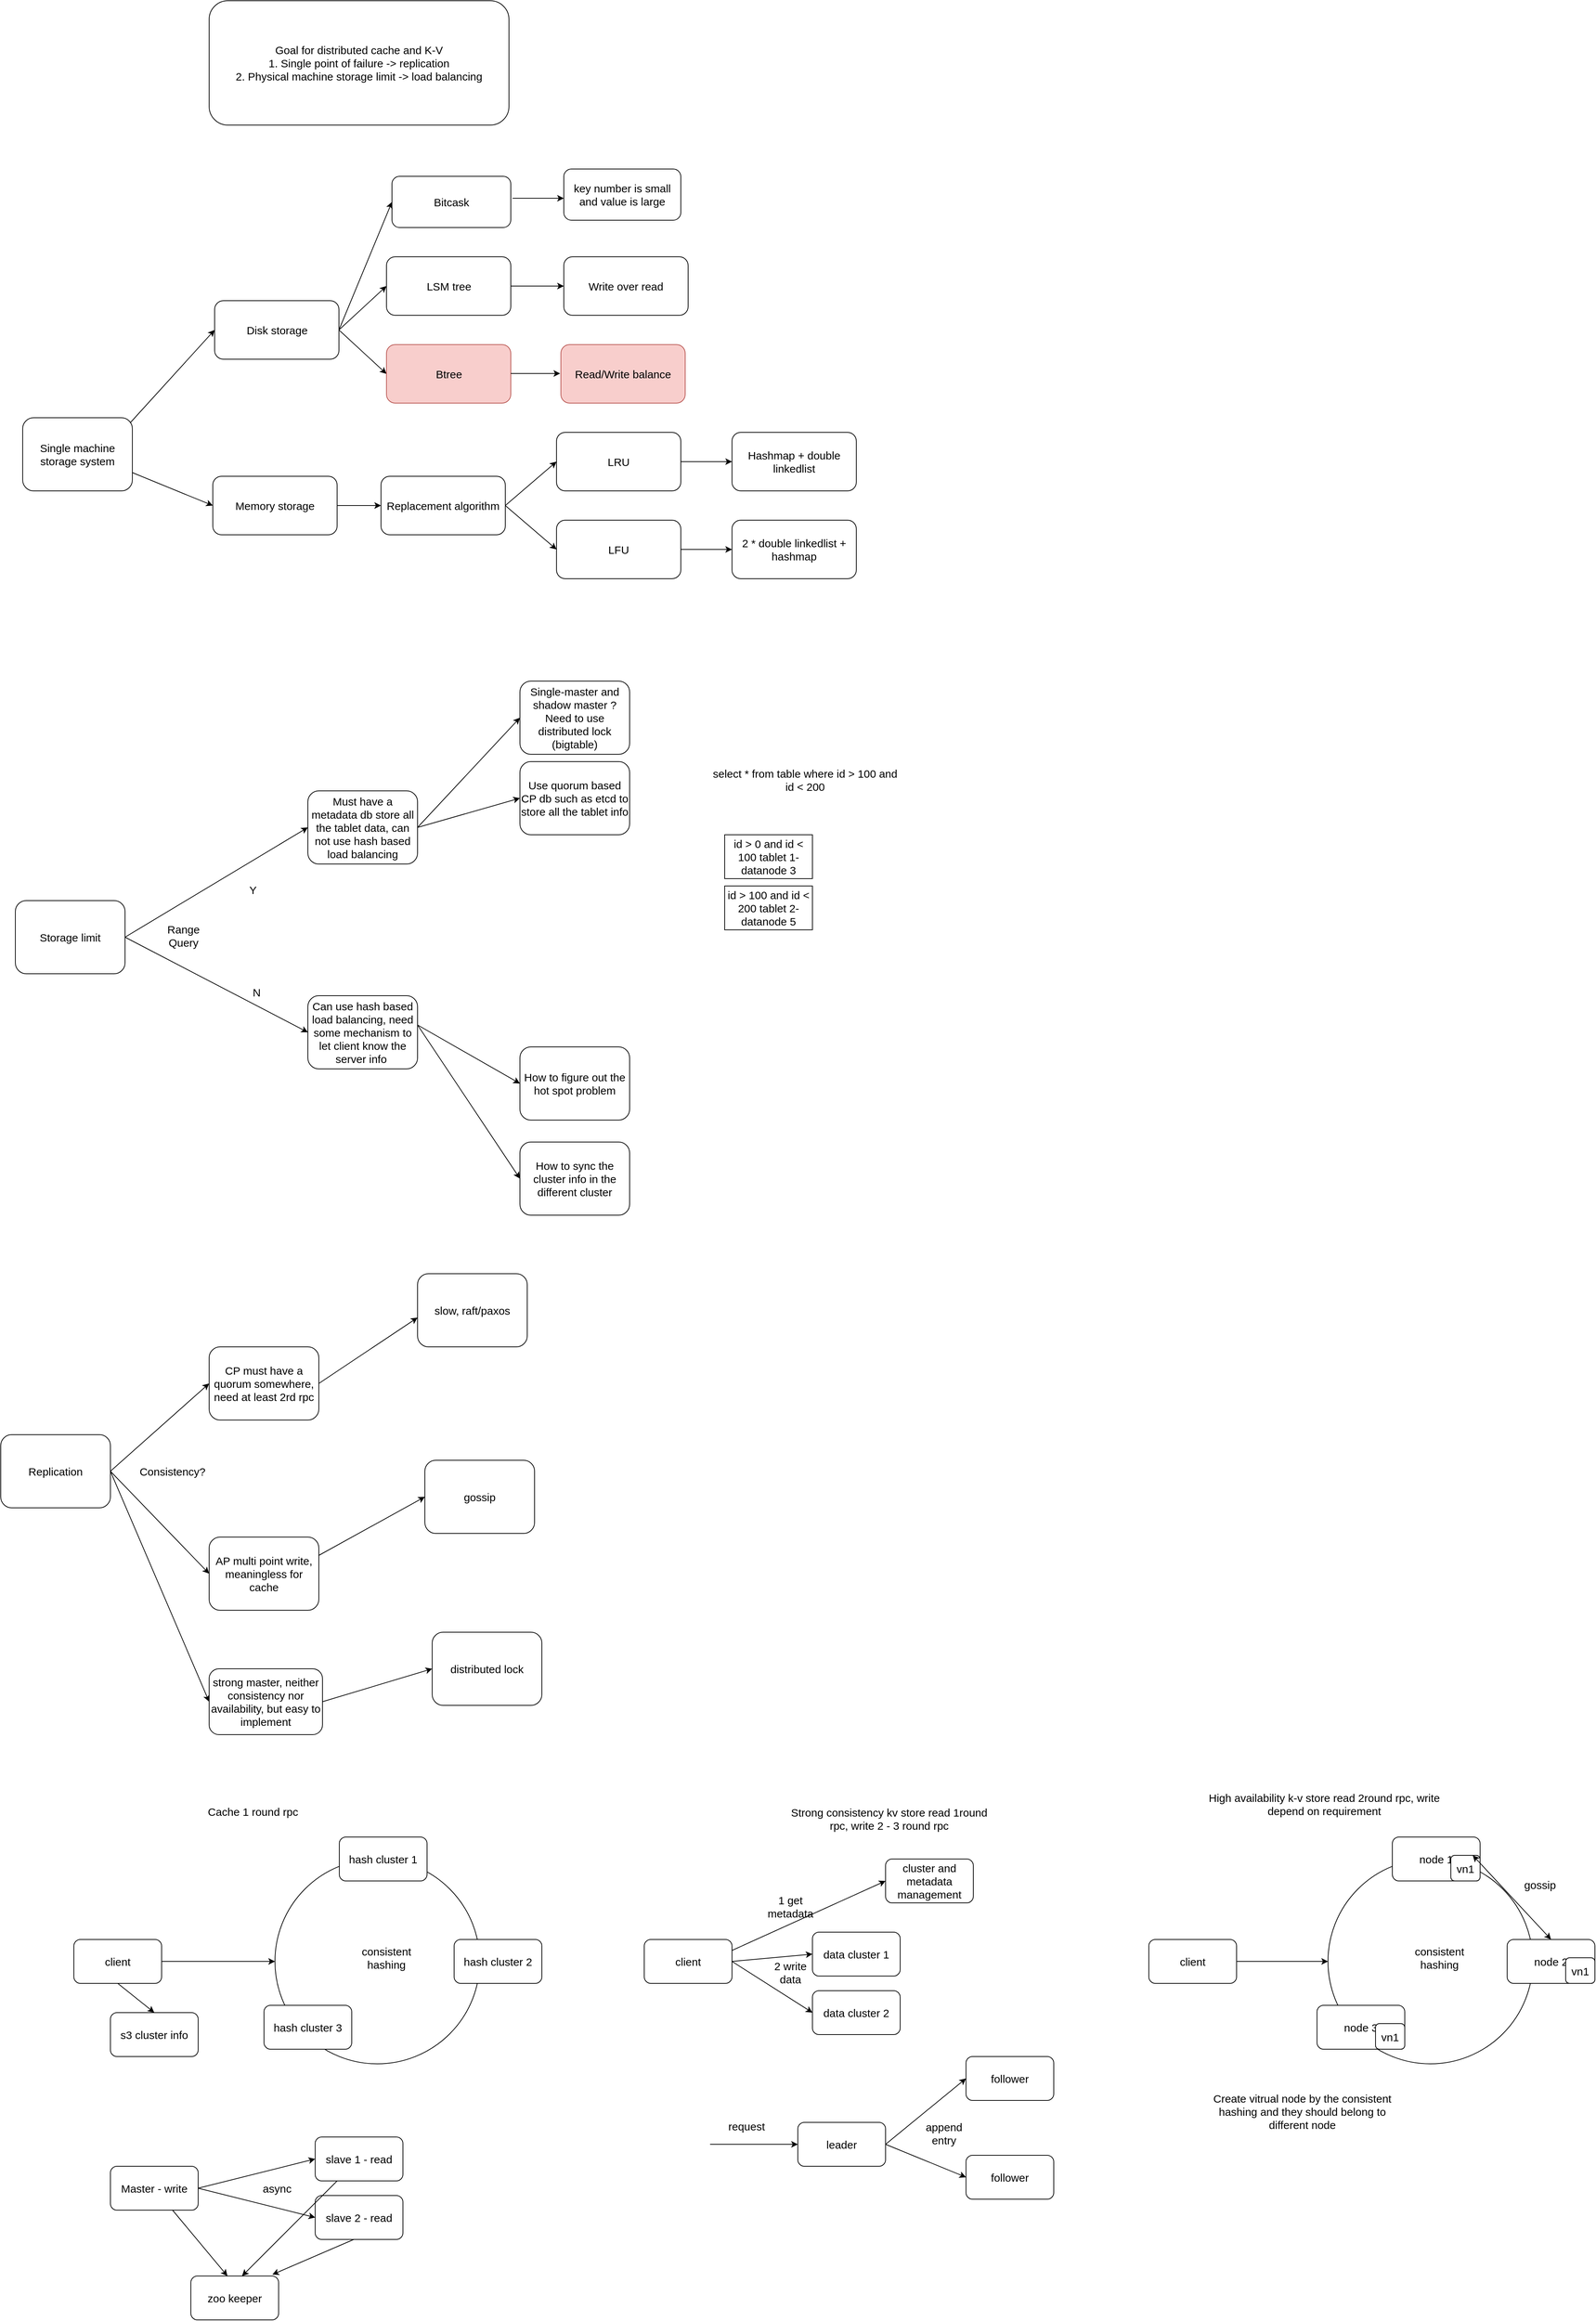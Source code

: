 <mxfile version="16.2.2" type="device"><diagram id="QRhWEvUu8ee4yYR47ZFh" name="Page-1"><mxGraphModel dx="2036" dy="-492" grid="1" gridSize="10" guides="1" tooltips="1" connect="1" arrows="1" fold="1" page="1" pageScale="1" pageWidth="850" pageHeight="1100" math="0" shadow="0"><root><mxCell id="0"/><mxCell id="1" parent="0"/><mxCell id="7_HXq3nN_EgnYFXNFNTS-1" value="&lt;font style=&quot;font-size: 15px&quot;&gt;Goal for distributed cache and K-V&lt;br&gt;1. Single point of failure -&amp;gt; replication&lt;br&gt;2. Physical machine storage limit -&amp;gt; load balancing&lt;br&gt;&lt;/font&gt;" style="rounded=1;whiteSpace=wrap;html=1;" parent="1" vertex="1"><mxGeometry x="-515" y="1610" width="410" height="170" as="geometry"/></mxCell><mxCell id="7_HXq3nN_EgnYFXNFNTS-2" value="Single machine storage system" style="rounded=1;whiteSpace=wrap;html=1;fontSize=15;" parent="1" vertex="1"><mxGeometry x="-770" y="2180" width="150" height="100" as="geometry"/></mxCell><mxCell id="7_HXq3nN_EgnYFXNFNTS-3" value="Disk storage" style="rounded=1;whiteSpace=wrap;html=1;fontSize=15;" parent="1" vertex="1"><mxGeometry x="-507.5" y="2020" width="170" height="80" as="geometry"/></mxCell><mxCell id="7_HXq3nN_EgnYFXNFNTS-4" value="" style="endArrow=classic;html=1;rounded=0;fontSize=15;exitX=0.98;exitY=0.07;exitDx=0;exitDy=0;exitPerimeter=0;entryX=0;entryY=0.5;entryDx=0;entryDy=0;" parent="1" source="7_HXq3nN_EgnYFXNFNTS-2" target="7_HXq3nN_EgnYFXNFNTS-3" edge="1"><mxGeometry width="50" height="50" relative="1" as="geometry"><mxPoint x="-580" y="2180" as="sourcePoint"/><mxPoint x="-530" y="2130" as="targetPoint"/></mxGeometry></mxCell><mxCell id="7_HXq3nN_EgnYFXNFNTS-5" value="Memory storage" style="rounded=1;whiteSpace=wrap;html=1;fontSize=15;" parent="1" vertex="1"><mxGeometry x="-510" y="2260" width="170" height="80" as="geometry"/></mxCell><mxCell id="7_HXq3nN_EgnYFXNFNTS-6" value="" style="endArrow=classic;html=1;rounded=0;fontSize=15;exitX=1;exitY=0.75;exitDx=0;exitDy=0;" parent="1" source="7_HXq3nN_EgnYFXNFNTS-2" edge="1"><mxGeometry width="50" height="50" relative="1" as="geometry"><mxPoint x="-560" y="2350" as="sourcePoint"/><mxPoint x="-510" y="2300" as="targetPoint"/></mxGeometry></mxCell><mxCell id="7_HXq3nN_EgnYFXNFNTS-7" value="" style="endArrow=classic;html=1;rounded=0;fontSize=15;exitX=1;exitY=0.5;exitDx=0;exitDy=0;" parent="1" source="7_HXq3nN_EgnYFXNFNTS-5" edge="1"><mxGeometry width="50" height="50" relative="1" as="geometry"><mxPoint x="-290" y="2340" as="sourcePoint"/><mxPoint x="-280" y="2300" as="targetPoint"/></mxGeometry></mxCell><mxCell id="7_HXq3nN_EgnYFXNFNTS-8" value="Replacement algorithm" style="rounded=1;whiteSpace=wrap;html=1;fontSize=15;" parent="1" vertex="1"><mxGeometry x="-280" y="2260" width="170" height="80" as="geometry"/></mxCell><mxCell id="7_HXq3nN_EgnYFXNFNTS-9" value="" style="endArrow=classic;html=1;rounded=0;fontSize=15;exitX=1;exitY=0.5;exitDx=0;exitDy=0;" parent="1" source="7_HXq3nN_EgnYFXNFNTS-8" edge="1"><mxGeometry width="50" height="50" relative="1" as="geometry"><mxPoint x="-60" y="2330" as="sourcePoint"/><mxPoint x="-40" y="2240" as="targetPoint"/></mxGeometry></mxCell><mxCell id="7_HXq3nN_EgnYFXNFNTS-10" value="" style="endArrow=classic;html=1;rounded=0;fontSize=15;" parent="1" edge="1"><mxGeometry width="50" height="50" relative="1" as="geometry"><mxPoint x="-110" y="2300" as="sourcePoint"/><mxPoint x="-40" y="2360" as="targetPoint"/></mxGeometry></mxCell><mxCell id="7_HXq3nN_EgnYFXNFNTS-11" value="LRU" style="rounded=1;whiteSpace=wrap;html=1;fontSize=15;" parent="1" vertex="1"><mxGeometry x="-40" y="2200" width="170" height="80" as="geometry"/></mxCell><mxCell id="7_HXq3nN_EgnYFXNFNTS-12" value="LFU" style="rounded=1;whiteSpace=wrap;html=1;fontSize=15;" parent="1" vertex="1"><mxGeometry x="-40" y="2320" width="170" height="80" as="geometry"/></mxCell><mxCell id="7_HXq3nN_EgnYFXNFNTS-13" value="" style="endArrow=classic;html=1;rounded=0;fontSize=15;exitX=1;exitY=0.5;exitDx=0;exitDy=0;" parent="1" source="7_HXq3nN_EgnYFXNFNTS-11" edge="1"><mxGeometry width="50" height="50" relative="1" as="geometry"><mxPoint x="190" y="2260" as="sourcePoint"/><mxPoint x="200" y="2240" as="targetPoint"/></mxGeometry></mxCell><mxCell id="7_HXq3nN_EgnYFXNFNTS-14" value="Hashmap + double linkedlist" style="rounded=1;whiteSpace=wrap;html=1;fontSize=15;" parent="1" vertex="1"><mxGeometry x="200" y="2200" width="170" height="80" as="geometry"/></mxCell><mxCell id="7_HXq3nN_EgnYFXNFNTS-15" value="" style="endArrow=classic;html=1;rounded=0;fontSize=15;exitX=1;exitY=0.5;exitDx=0;exitDy=0;" parent="1" source="7_HXq3nN_EgnYFXNFNTS-12" edge="1"><mxGeometry width="50" height="50" relative="1" as="geometry"><mxPoint x="180" y="2400" as="sourcePoint"/><mxPoint x="200" y="2360" as="targetPoint"/></mxGeometry></mxCell><mxCell id="7_HXq3nN_EgnYFXNFNTS-16" value="2 * double linkedlist + hashmap" style="rounded=1;whiteSpace=wrap;html=1;fontSize=15;" parent="1" vertex="1"><mxGeometry x="200" y="2320" width="170" height="80" as="geometry"/></mxCell><mxCell id="7_HXq3nN_EgnYFXNFNTS-17" value="" style="endArrow=classic;html=1;rounded=0;fontSize=15;exitX=1;exitY=0.5;exitDx=0;exitDy=0;entryX=0;entryY=0.5;entryDx=0;entryDy=0;" parent="1" source="7_HXq3nN_EgnYFXNFNTS-3" target="7_HXq3nN_EgnYFXNFNTS-18" edge="1"><mxGeometry width="50" height="50" relative="1" as="geometry"><mxPoint x="-237.5" y="2050" as="sourcePoint"/><mxPoint x="-267.5" y="2110" as="targetPoint"/></mxGeometry></mxCell><mxCell id="7_HXq3nN_EgnYFXNFNTS-18" value="Btree" style="rounded=1;whiteSpace=wrap;html=1;fontSize=15;fillColor=#f8cecc;strokeColor=#b85450;" parent="1" vertex="1"><mxGeometry x="-272.5" y="2080" width="170" height="80" as="geometry"/></mxCell><mxCell id="7_HXq3nN_EgnYFXNFNTS-19" value="LSM tree" style="rounded=1;whiteSpace=wrap;html=1;fontSize=15;" parent="1" vertex="1"><mxGeometry x="-272.5" y="1960" width="170" height="80" as="geometry"/></mxCell><mxCell id="7_HXq3nN_EgnYFXNFNTS-20" value="" style="endArrow=classic;html=1;rounded=0;fontSize=15;exitX=1;exitY=0.5;exitDx=0;exitDy=0;entryX=0;entryY=0.5;entryDx=0;entryDy=0;" parent="1" source="7_HXq3nN_EgnYFXNFNTS-3" target="7_HXq3nN_EgnYFXNFNTS-19" edge="1"><mxGeometry width="50" height="50" relative="1" as="geometry"><mxPoint x="-307.5" y="2060" as="sourcePoint"/><mxPoint x="-257.5" y="2010" as="targetPoint"/></mxGeometry></mxCell><mxCell id="7_HXq3nN_EgnYFXNFNTS-21" value="" style="endArrow=classic;html=1;rounded=0;fontSize=15;exitX=1;exitY=0.5;exitDx=0;exitDy=0;entryX=0;entryY=0.5;entryDx=0;entryDy=0;" parent="1" source="7_HXq3nN_EgnYFXNFNTS-19" target="7_HXq3nN_EgnYFXNFNTS-23" edge="1"><mxGeometry width="50" height="50" relative="1" as="geometry"><mxPoint x="-80" y="2030" as="sourcePoint"/><mxPoint x="-40" y="2000" as="targetPoint"/></mxGeometry></mxCell><mxCell id="7_HXq3nN_EgnYFXNFNTS-22" value="" style="endArrow=classic;html=1;rounded=0;fontSize=15;exitX=1;exitY=0.5;exitDx=0;exitDy=0;" parent="1" edge="1"><mxGeometry width="50" height="50" relative="1" as="geometry"><mxPoint x="-102.5" y="2119.5" as="sourcePoint"/><mxPoint x="-35" y="2119.5" as="targetPoint"/></mxGeometry></mxCell><mxCell id="7_HXq3nN_EgnYFXNFNTS-23" value="Write over read" style="rounded=1;whiteSpace=wrap;html=1;fontSize=15;" parent="1" vertex="1"><mxGeometry x="-30" y="1960" width="170" height="80" as="geometry"/></mxCell><mxCell id="7_HXq3nN_EgnYFXNFNTS-24" value="Read/Write balance" style="rounded=1;whiteSpace=wrap;html=1;fontSize=15;fillColor=#f8cecc;strokeColor=#b85450;" parent="1" vertex="1"><mxGeometry x="-34" y="2080" width="170" height="80" as="geometry"/></mxCell><mxCell id="7_HXq3nN_EgnYFXNFNTS-28" value="Storage limit" style="rounded=1;whiteSpace=wrap;html=1;fontSize=15;" parent="1" vertex="1"><mxGeometry x="-780" y="2840" width="150" height="100" as="geometry"/></mxCell><mxCell id="7_HXq3nN_EgnYFXNFNTS-29" value="Must have a metadata db store all the tablet data, can not use hash based load balancing" style="rounded=1;whiteSpace=wrap;html=1;fontSize=15;" parent="1" vertex="1"><mxGeometry x="-380" y="2690" width="150" height="100" as="geometry"/></mxCell><mxCell id="7_HXq3nN_EgnYFXNFNTS-30" value="" style="endArrow=classic;html=1;rounded=0;fontSize=15;exitX=1;exitY=0.5;exitDx=0;exitDy=0;entryX=0;entryY=0.5;entryDx=0;entryDy=0;" parent="1" source="7_HXq3nN_EgnYFXNFNTS-28" target="7_HXq3nN_EgnYFXNFNTS-29" edge="1"><mxGeometry width="50" height="50" relative="1" as="geometry"><mxPoint x="-600" y="2870" as="sourcePoint"/><mxPoint x="-550" y="2820" as="targetPoint"/></mxGeometry></mxCell><mxCell id="7_HXq3nN_EgnYFXNFNTS-31" value="Can use hash based load balancing, need some&amp;nbsp;mechanism to let client know the server info&amp;nbsp;" style="rounded=1;whiteSpace=wrap;html=1;fontSize=15;" parent="1" vertex="1"><mxGeometry x="-380" y="2970" width="150" height="100" as="geometry"/></mxCell><mxCell id="7_HXq3nN_EgnYFXNFNTS-32" value="" style="endArrow=classic;html=1;rounded=0;fontSize=15;exitX=1;exitY=0.5;exitDx=0;exitDy=0;entryX=0;entryY=0.5;entryDx=0;entryDy=0;" parent="1" source="7_HXq3nN_EgnYFXNFNTS-28" target="7_HXq3nN_EgnYFXNFNTS-31" edge="1"><mxGeometry width="50" height="50" relative="1" as="geometry"><mxPoint x="-570" y="2990" as="sourcePoint"/><mxPoint x="-520" y="2940" as="targetPoint"/></mxGeometry></mxCell><mxCell id="7_HXq3nN_EgnYFXNFNTS-33" value="Range Query" style="text;html=1;strokeColor=none;fillColor=none;align=center;verticalAlign=middle;whiteSpace=wrap;rounded=0;fontSize=15;" parent="1" vertex="1"><mxGeometry x="-590" y="2870" width="80" height="35" as="geometry"/></mxCell><mxCell id="7_HXq3nN_EgnYFXNFNTS-34" value="Y" style="text;html=1;strokeColor=none;fillColor=none;align=center;verticalAlign=middle;whiteSpace=wrap;rounded=0;fontSize=15;" parent="1" vertex="1"><mxGeometry x="-485" y="2810" width="60" height="30" as="geometry"/></mxCell><mxCell id="7_HXq3nN_EgnYFXNFNTS-35" value="N" style="text;html=1;strokeColor=none;fillColor=none;align=center;verticalAlign=middle;whiteSpace=wrap;rounded=0;fontSize=15;" parent="1" vertex="1"><mxGeometry x="-480" y="2950" width="60" height="30" as="geometry"/></mxCell><mxCell id="7_HXq3nN_EgnYFXNFNTS-36" value="" style="endArrow=classic;html=1;rounded=0;fontSize=15;exitX=1;exitY=0.5;exitDx=0;exitDy=0;entryX=0;entryY=0.5;entryDx=0;entryDy=0;" parent="1" source="7_HXq3nN_EgnYFXNFNTS-29" target="7_HXq3nN_EgnYFXNFNTS-37" edge="1"><mxGeometry width="50" height="50" relative="1" as="geometry"><mxPoint x="-80" y="2730" as="sourcePoint"/><mxPoint x="-100" y="2740" as="targetPoint"/></mxGeometry></mxCell><mxCell id="7_HXq3nN_EgnYFXNFNTS-37" value="Single-master and shadow master ? Need to use distributed lock (bigtable)" style="rounded=1;whiteSpace=wrap;html=1;fontSize=15;" parent="1" vertex="1"><mxGeometry x="-90" y="2540" width="150" height="100" as="geometry"/></mxCell><mxCell id="7_HXq3nN_EgnYFXNFNTS-38" value="Use quorum based CP db such as etcd to store all the tablet info" style="rounded=1;whiteSpace=wrap;html=1;fontSize=15;" parent="1" vertex="1"><mxGeometry x="-90" y="2650" width="150" height="100" as="geometry"/></mxCell><mxCell id="7_HXq3nN_EgnYFXNFNTS-39" value="" style="endArrow=classic;html=1;rounded=0;fontSize=15;entryX=0;entryY=0.5;entryDx=0;entryDy=0;" parent="1" target="7_HXq3nN_EgnYFXNFNTS-38" edge="1"><mxGeometry width="50" height="50" relative="1" as="geometry"><mxPoint x="-230" y="2740" as="sourcePoint"/><mxPoint x="-100" y="2810" as="targetPoint"/></mxGeometry></mxCell><mxCell id="7_HXq3nN_EgnYFXNFNTS-41" value="" style="endArrow=classic;html=1;rounded=0;fontSize=15;exitX=1;exitY=0.5;exitDx=0;exitDy=0;entryX=0;entryY=0.5;entryDx=0;entryDy=0;" parent="1" target="7_HXq3nN_EgnYFXNFNTS-42" edge="1"><mxGeometry width="50" height="50" relative="1" as="geometry"><mxPoint x="-230" y="3010" as="sourcePoint"/><mxPoint x="-130" y="2920" as="targetPoint"/></mxGeometry></mxCell><mxCell id="7_HXq3nN_EgnYFXNFNTS-42" value="How to sync the cluster info in the different cluster" style="rounded=1;whiteSpace=wrap;html=1;fontSize=15;" parent="1" vertex="1"><mxGeometry x="-90" y="3170" width="150" height="100" as="geometry"/></mxCell><mxCell id="7_HXq3nN_EgnYFXNFNTS-43" value="How to figure out the hot spot problem" style="rounded=1;whiteSpace=wrap;html=1;fontSize=15;" parent="1" vertex="1"><mxGeometry x="-90" y="3040" width="150" height="100" as="geometry"/></mxCell><mxCell id="7_HXq3nN_EgnYFXNFNTS-44" value="" style="endArrow=classic;html=1;rounded=0;fontSize=15;exitX=1;exitY=0.5;exitDx=0;exitDy=0;entryX=0;entryY=0.5;entryDx=0;entryDy=0;" parent="1" target="7_HXq3nN_EgnYFXNFNTS-43" edge="1"><mxGeometry width="50" height="50" relative="1" as="geometry"><mxPoint x="-230" y="3010" as="sourcePoint"/><mxPoint x="-110" y="2990" as="targetPoint"/></mxGeometry></mxCell><mxCell id="7_HXq3nN_EgnYFXNFNTS-45" value="Bitcask" style="rounded=1;whiteSpace=wrap;html=1;fontSize=15;" parent="1" vertex="1"><mxGeometry x="-265" y="1850" width="162.5" height="70" as="geometry"/></mxCell><mxCell id="7_HXq3nN_EgnYFXNFNTS-46" value="" style="endArrow=classic;html=1;rounded=0;fontSize=15;entryX=0;entryY=0.5;entryDx=0;entryDy=0;exitX=1;exitY=0.5;exitDx=0;exitDy=0;" parent="1" source="7_HXq3nN_EgnYFXNFNTS-3" target="7_HXq3nN_EgnYFXNFNTS-45" edge="1"><mxGeometry width="50" height="50" relative="1" as="geometry"><mxPoint x="-380" y="1940" as="sourcePoint"/><mxPoint x="-330" y="1890" as="targetPoint"/></mxGeometry></mxCell><mxCell id="7_HXq3nN_EgnYFXNFNTS-47" value="" style="endArrow=classic;html=1;rounded=0;fontSize=15;" parent="1" edge="1"><mxGeometry width="50" height="50" relative="1" as="geometry"><mxPoint x="-100" y="1880" as="sourcePoint"/><mxPoint x="-30" y="1880" as="targetPoint"/></mxGeometry></mxCell><mxCell id="7_HXq3nN_EgnYFXNFNTS-48" value="key number is small and value is large" style="rounded=1;whiteSpace=wrap;html=1;fontSize=15;" parent="1" vertex="1"><mxGeometry x="-30" y="1840" width="160" height="70" as="geometry"/></mxCell><mxCell id="7_HXq3nN_EgnYFXNFNTS-50" value="Replication" style="rounded=1;whiteSpace=wrap;html=1;fontSize=15;" parent="1" vertex="1"><mxGeometry x="-800" y="3570" width="150" height="100" as="geometry"/></mxCell><mxCell id="7_HXq3nN_EgnYFXNFNTS-51" value="" style="endArrow=classic;html=1;rounded=0;fontSize=15;exitX=1;exitY=0.5;exitDx=0;exitDy=0;entryX=0;entryY=0.5;entryDx=0;entryDy=0;" parent="1" source="7_HXq3nN_EgnYFXNFNTS-50" target="7_HXq3nN_EgnYFXNFNTS-53" edge="1"><mxGeometry width="50" height="50" relative="1" as="geometry"><mxPoint x="-280" y="3610" as="sourcePoint"/><mxPoint x="-550" y="3560" as="targetPoint"/></mxGeometry></mxCell><mxCell id="7_HXq3nN_EgnYFXNFNTS-53" value="CP must have a quorum somewhere, need at least 2rd rpc" style="rounded=1;whiteSpace=wrap;html=1;fontSize=15;" parent="1" vertex="1"><mxGeometry x="-515" y="3450" width="150" height="100" as="geometry"/></mxCell><mxCell id="7_HXq3nN_EgnYFXNFNTS-54" value="" style="endArrow=classic;html=1;rounded=0;fontSize=15;exitX=1;exitY=0.5;exitDx=0;exitDy=0;entryX=0;entryY=0.5;entryDx=0;entryDy=0;" parent="1" source="7_HXq3nN_EgnYFXNFNTS-50" target="7_HXq3nN_EgnYFXNFNTS-55" edge="1"><mxGeometry width="50" height="50" relative="1" as="geometry"><mxPoint x="-550" y="3780" as="sourcePoint"/><mxPoint x="-550" y="3680" as="targetPoint"/></mxGeometry></mxCell><mxCell id="7_HXq3nN_EgnYFXNFNTS-55" value="AP multi point write, meaningless for cache" style="rounded=1;whiteSpace=wrap;html=1;fontSize=15;" parent="1" vertex="1"><mxGeometry x="-515" y="3710" width="150" height="100" as="geometry"/></mxCell><mxCell id="7_HXq3nN_EgnYFXNFNTS-57" value="Consistency?" style="text;html=1;strokeColor=none;fillColor=none;align=center;verticalAlign=middle;whiteSpace=wrap;rounded=0;fontSize=15;" parent="1" vertex="1"><mxGeometry x="-620" y="3605" width="110" height="30" as="geometry"/></mxCell><mxCell id="7_HXq3nN_EgnYFXNFNTS-58" value="" style="endArrow=classic;html=1;rounded=0;fontSize=15;exitX=1;exitY=0.5;exitDx=0;exitDy=0;" parent="1" source="7_HXq3nN_EgnYFXNFNTS-53" edge="1"><mxGeometry width="50" height="50" relative="1" as="geometry"><mxPoint x="-280" y="3510" as="sourcePoint"/><mxPoint x="-230" y="3410" as="targetPoint"/></mxGeometry></mxCell><mxCell id="7_HXq3nN_EgnYFXNFNTS-60" value="slow, raft/paxos" style="rounded=1;whiteSpace=wrap;html=1;fontSize=15;" parent="1" vertex="1"><mxGeometry x="-230" y="3350" width="150" height="100" as="geometry"/></mxCell><mxCell id="7_HXq3nN_EgnYFXNFNTS-61" value="" style="endArrow=classic;html=1;rounded=0;fontSize=15;entryX=0;entryY=0.5;entryDx=0;entryDy=0;exitX=1;exitY=0.25;exitDx=0;exitDy=0;" parent="1" source="7_HXq3nN_EgnYFXNFNTS-55" target="7_HXq3nN_EgnYFXNFNTS-63" edge="1"><mxGeometry width="50" height="50" relative="1" as="geometry"><mxPoint x="-360" y="3760" as="sourcePoint"/><mxPoint x="-230" y="3670" as="targetPoint"/></mxGeometry></mxCell><mxCell id="7_HXq3nN_EgnYFXNFNTS-63" value="gossip" style="rounded=1;whiteSpace=wrap;html=1;fontSize=15;" parent="1" vertex="1"><mxGeometry x="-220" y="3605" width="150" height="100" as="geometry"/></mxCell><mxCell id="7_HXq3nN_EgnYFXNFNTS-64" value="" style="endArrow=classic;html=1;rounded=0;fontSize=15;exitX=1;exitY=0.5;exitDx=0;exitDy=0;entryX=0;entryY=0.5;entryDx=0;entryDy=0;" parent="1" source="7_HXq3nN_EgnYFXNFNTS-50" target="7_HXq3nN_EgnYFXNFNTS-65" edge="1"><mxGeometry width="50" height="50" relative="1" as="geometry"><mxPoint x="-570" y="3930" as="sourcePoint"/><mxPoint x="-520" y="3930" as="targetPoint"/></mxGeometry></mxCell><mxCell id="7_HXq3nN_EgnYFXNFNTS-65" value="strong master, neither consistency nor availability, but easy to implement" style="rounded=1;whiteSpace=wrap;html=1;fontSize=15;" parent="1" vertex="1"><mxGeometry x="-515" y="3890" width="155" height="90" as="geometry"/></mxCell><mxCell id="7_HXq3nN_EgnYFXNFNTS-66" value="" style="endArrow=classic;html=1;rounded=0;fontSize=15;exitX=1;exitY=0.5;exitDx=0;exitDy=0;" parent="1" source="7_HXq3nN_EgnYFXNFNTS-65" edge="1"><mxGeometry width="50" height="50" relative="1" as="geometry"><mxPoint x="-260" y="3980" as="sourcePoint"/><mxPoint x="-210" y="3890" as="targetPoint"/></mxGeometry></mxCell><mxCell id="7_HXq3nN_EgnYFXNFNTS-67" value="distributed lock" style="rounded=1;whiteSpace=wrap;html=1;fontSize=15;" parent="1" vertex="1"><mxGeometry x="-210" y="3840" width="150" height="100" as="geometry"/></mxCell><mxCell id="7_HXq3nN_EgnYFXNFNTS-68" value="client" style="rounded=1;whiteSpace=wrap;html=1;fontSize=15;" parent="1" vertex="1"><mxGeometry x="-700" y="4260" width="120" height="60" as="geometry"/></mxCell><mxCell id="7_HXq3nN_EgnYFXNFNTS-69" value="" style="ellipse;whiteSpace=wrap;html=1;aspect=fixed;fontSize=15;" parent="1" vertex="1"><mxGeometry x="-425" y="4150" width="280" height="280" as="geometry"/></mxCell><mxCell id="7_HXq3nN_EgnYFXNFNTS-70" value="consistent hashing" style="text;html=1;strokeColor=none;fillColor=none;align=center;verticalAlign=middle;whiteSpace=wrap;rounded=0;fontSize=15;" parent="1" vertex="1"><mxGeometry x="-325" y="4270" width="105" height="30" as="geometry"/></mxCell><mxCell id="7_HXq3nN_EgnYFXNFNTS-71" value="hash cluster 1" style="rounded=1;whiteSpace=wrap;html=1;fontSize=15;" parent="1" vertex="1"><mxGeometry x="-337" y="4120" width="120" height="60" as="geometry"/></mxCell><mxCell id="7_HXq3nN_EgnYFXNFNTS-72" value="hash cluster 2" style="rounded=1;whiteSpace=wrap;html=1;fontSize=15;" parent="1" vertex="1"><mxGeometry x="-180" y="4260" width="120" height="60" as="geometry"/></mxCell><mxCell id="7_HXq3nN_EgnYFXNFNTS-73" value="hash cluster 3" style="rounded=1;whiteSpace=wrap;html=1;fontSize=15;" parent="1" vertex="1"><mxGeometry x="-440" y="4350" width="120" height="60" as="geometry"/></mxCell><mxCell id="7_HXq3nN_EgnYFXNFNTS-74" value="s3 cluster info" style="rounded=1;whiteSpace=wrap;html=1;fontSize=15;" parent="1" vertex="1"><mxGeometry x="-650" y="4360" width="120" height="60" as="geometry"/></mxCell><mxCell id="7_HXq3nN_EgnYFXNFNTS-76" value="" style="endArrow=classic;html=1;rounded=0;fontSize=15;exitX=0.5;exitY=1;exitDx=0;exitDy=0;entryX=0.5;entryY=0;entryDx=0;entryDy=0;" parent="1" source="7_HXq3nN_EgnYFXNFNTS-68" target="7_HXq3nN_EgnYFXNFNTS-74" edge="1"><mxGeometry width="50" height="50" relative="1" as="geometry"><mxPoint x="-650" y="4430" as="sourcePoint"/><mxPoint x="-600" y="4380" as="targetPoint"/></mxGeometry></mxCell><mxCell id="7_HXq3nN_EgnYFXNFNTS-77" value="" style="endArrow=classic;html=1;rounded=0;fontSize=15;exitX=1;exitY=0.5;exitDx=0;exitDy=0;" parent="1" source="7_HXq3nN_EgnYFXNFNTS-68" target="7_HXq3nN_EgnYFXNFNTS-69" edge="1"><mxGeometry width="50" height="50" relative="1" as="geometry"><mxPoint x="-530" y="4350" as="sourcePoint"/><mxPoint x="-480" y="4300" as="targetPoint"/></mxGeometry></mxCell><mxCell id="7_HXq3nN_EgnYFXNFNTS-78" value="Master - write" style="rounded=1;whiteSpace=wrap;html=1;fontSize=15;" parent="1" vertex="1"><mxGeometry x="-650" y="4570" width="120" height="60" as="geometry"/></mxCell><mxCell id="7_HXq3nN_EgnYFXNFNTS-79" value="" style="endArrow=classic;html=1;rounded=0;fontSize=15;exitX=1;exitY=0.5;exitDx=0;exitDy=0;" parent="1" source="7_HXq3nN_EgnYFXNFNTS-78" edge="1"><mxGeometry width="50" height="50" relative="1" as="geometry"><mxPoint x="-420" y="4610" as="sourcePoint"/><mxPoint x="-370" y="4560" as="targetPoint"/></mxGeometry></mxCell><mxCell id="7_HXq3nN_EgnYFXNFNTS-80" value="" style="endArrow=classic;html=1;rounded=0;fontSize=15;" parent="1" edge="1"><mxGeometry width="50" height="50" relative="1" as="geometry"><mxPoint x="-530" y="4600" as="sourcePoint"/><mxPoint x="-370" y="4640" as="targetPoint"/></mxGeometry></mxCell><mxCell id="7_HXq3nN_EgnYFXNFNTS-81" value="slave 2 - read" style="rounded=1;whiteSpace=wrap;html=1;fontSize=15;" parent="1" vertex="1"><mxGeometry x="-370" y="4610" width="120" height="60" as="geometry"/></mxCell><mxCell id="7_HXq3nN_EgnYFXNFNTS-82" value="slave 1 - read" style="rounded=1;whiteSpace=wrap;html=1;fontSize=15;" parent="1" vertex="1"><mxGeometry x="-370" y="4530" width="120" height="60" as="geometry"/></mxCell><mxCell id="7_HXq3nN_EgnYFXNFNTS-85" value="async" style="text;html=1;strokeColor=none;fillColor=none;align=center;verticalAlign=middle;whiteSpace=wrap;rounded=0;fontSize=15;" parent="1" vertex="1"><mxGeometry x="-452" y="4585" width="60" height="30" as="geometry"/></mxCell><mxCell id="7_HXq3nN_EgnYFXNFNTS-86" value="" style="endArrow=classic;html=1;rounded=0;fontSize=15;" parent="1" source="7_HXq3nN_EgnYFXNFNTS-78" edge="1"><mxGeometry width="50" height="50" relative="1" as="geometry"><mxPoint x="-540" y="4770" as="sourcePoint"/><mxPoint x="-490" y="4720" as="targetPoint"/></mxGeometry></mxCell><mxCell id="7_HXq3nN_EgnYFXNFNTS-87" value="zoo keeper" style="rounded=1;whiteSpace=wrap;html=1;fontSize=15;" parent="1" vertex="1"><mxGeometry x="-540" y="4720" width="120" height="60" as="geometry"/></mxCell><mxCell id="7_HXq3nN_EgnYFXNFNTS-88" value="" style="endArrow=classic;html=1;rounded=0;fontSize=15;" parent="1" source="7_HXq3nN_EgnYFXNFNTS-82" edge="1"><mxGeometry width="50" height="50" relative="1" as="geometry"><mxPoint x="-440" y="4710" as="sourcePoint"/><mxPoint x="-470" y="4720" as="targetPoint"/></mxGeometry></mxCell><mxCell id="7_HXq3nN_EgnYFXNFNTS-89" value="" style="endArrow=classic;html=1;rounded=0;fontSize=15;exitX=0.443;exitY=0.998;exitDx=0;exitDy=0;exitPerimeter=0;entryX=0.929;entryY=-0.033;entryDx=0;entryDy=0;entryPerimeter=0;" parent="1" source="7_HXq3nN_EgnYFXNFNTS-81" target="7_HXq3nN_EgnYFXNFNTS-87" edge="1"><mxGeometry width="50" height="50" relative="1" as="geometry"><mxPoint x="-360" y="4770" as="sourcePoint"/><mxPoint x="-310" y="4720" as="targetPoint"/></mxGeometry></mxCell><mxCell id="7_HXq3nN_EgnYFXNFNTS-90" value="Cache 1 round rpc" style="text;html=1;strokeColor=none;fillColor=none;align=center;verticalAlign=middle;whiteSpace=wrap;rounded=0;fontSize=15;" parent="1" vertex="1"><mxGeometry x="-530" y="4070" width="150" height="30" as="geometry"/></mxCell><mxCell id="7_HXq3nN_EgnYFXNFNTS-91" value="Strong consistency kv store read 1round rpc, write 2 - 3 round rpc" style="text;html=1;strokeColor=none;fillColor=none;align=center;verticalAlign=middle;whiteSpace=wrap;rounded=0;fontSize=15;" parent="1" vertex="1"><mxGeometry x="270" y="4080" width="290" height="30" as="geometry"/></mxCell><mxCell id="7_HXq3nN_EgnYFXNFNTS-94" value="client" style="rounded=1;whiteSpace=wrap;html=1;fontSize=15;" parent="1" vertex="1"><mxGeometry x="80" y="4260" width="120" height="60" as="geometry"/></mxCell><mxCell id="7_HXq3nN_EgnYFXNFNTS-95" value="cluster and metadata management" style="rounded=1;whiteSpace=wrap;html=1;fontSize=15;" parent="1" vertex="1"><mxGeometry x="410" y="4150" width="120" height="60" as="geometry"/></mxCell><mxCell id="7_HXq3nN_EgnYFXNFNTS-97" value="data cluster 1" style="rounded=1;whiteSpace=wrap;html=1;fontSize=15;" parent="1" vertex="1"><mxGeometry x="310" y="4250" width="120" height="60" as="geometry"/></mxCell><mxCell id="7_HXq3nN_EgnYFXNFNTS-98" value="data cluster 2" style="rounded=1;whiteSpace=wrap;html=1;fontSize=15;" parent="1" vertex="1"><mxGeometry x="310" y="4330" width="120" height="60" as="geometry"/></mxCell><mxCell id="7_HXq3nN_EgnYFXNFNTS-100" value="" style="endArrow=classic;html=1;rounded=0;fontSize=15;exitX=1;exitY=0.25;exitDx=0;exitDy=0;entryX=0;entryY=0.5;entryDx=0;entryDy=0;" parent="1" source="7_HXq3nN_EgnYFXNFNTS-94" target="7_HXq3nN_EgnYFXNFNTS-95" edge="1"><mxGeometry width="50" height="50" relative="1" as="geometry"><mxPoint x="240" y="4260" as="sourcePoint"/><mxPoint x="290" y="4210" as="targetPoint"/></mxGeometry></mxCell><mxCell id="7_HXq3nN_EgnYFXNFNTS-102" value="1 get metadata" style="text;html=1;strokeColor=none;fillColor=none;align=center;verticalAlign=middle;whiteSpace=wrap;rounded=0;fontSize=15;" parent="1" vertex="1"><mxGeometry x="250" y="4200" width="60" height="30" as="geometry"/></mxCell><mxCell id="7_HXq3nN_EgnYFXNFNTS-103" value="" style="endArrow=classic;html=1;rounded=0;fontSize=15;exitX=1;exitY=0.5;exitDx=0;exitDy=0;entryX=0;entryY=0.5;entryDx=0;entryDy=0;" parent="1" source="7_HXq3nN_EgnYFXNFNTS-94" target="7_HXq3nN_EgnYFXNFNTS-97" edge="1"><mxGeometry width="50" height="50" relative="1" as="geometry"><mxPoint x="250" y="4340" as="sourcePoint"/><mxPoint x="300" y="4290" as="targetPoint"/></mxGeometry></mxCell><mxCell id="7_HXq3nN_EgnYFXNFNTS-104" value="2 write data" style="text;html=1;strokeColor=none;fillColor=none;align=center;verticalAlign=middle;whiteSpace=wrap;rounded=0;fontSize=15;" parent="1" vertex="1"><mxGeometry x="250" y="4290" width="60" height="30" as="geometry"/></mxCell><mxCell id="7_HXq3nN_EgnYFXNFNTS-105" value="" style="endArrow=classic;html=1;rounded=0;fontSize=15;exitX=1;exitY=0.5;exitDx=0;exitDy=0;entryX=0;entryY=0.5;entryDx=0;entryDy=0;" parent="1" source="7_HXq3nN_EgnYFXNFNTS-94" target="7_HXq3nN_EgnYFXNFNTS-98" edge="1"><mxGeometry width="50" height="50" relative="1" as="geometry"><mxPoint x="150" y="4430" as="sourcePoint"/><mxPoint x="200" y="4380" as="targetPoint"/></mxGeometry></mxCell><mxCell id="7_HXq3nN_EgnYFXNFNTS-106" value="leader" style="rounded=1;whiteSpace=wrap;html=1;fontSize=15;" parent="1" vertex="1"><mxGeometry x="290" y="4510" width="120" height="60" as="geometry"/></mxCell><mxCell id="7_HXq3nN_EgnYFXNFNTS-107" value="follower" style="rounded=1;whiteSpace=wrap;html=1;fontSize=15;" parent="1" vertex="1"><mxGeometry x="520" y="4420" width="120" height="60" as="geometry"/></mxCell><mxCell id="7_HXq3nN_EgnYFXNFNTS-108" value="follower" style="rounded=1;whiteSpace=wrap;html=1;fontSize=15;" parent="1" vertex="1"><mxGeometry x="520" y="4555" width="120" height="60" as="geometry"/></mxCell><mxCell id="7_HXq3nN_EgnYFXNFNTS-109" value="" style="endArrow=classic;html=1;rounded=0;fontSize=15;entryX=0;entryY=0.5;entryDx=0;entryDy=0;" parent="1" target="7_HXq3nN_EgnYFXNFNTS-106" edge="1"><mxGeometry width="50" height="50" relative="1" as="geometry"><mxPoint x="170" y="4540" as="sourcePoint"/><mxPoint x="180" y="4540" as="targetPoint"/></mxGeometry></mxCell><mxCell id="7_HXq3nN_EgnYFXNFNTS-110" value="" style="endArrow=classic;html=1;rounded=0;fontSize=15;exitX=1;exitY=0.5;exitDx=0;exitDy=0;entryX=0;entryY=0.5;entryDx=0;entryDy=0;" parent="1" source="7_HXq3nN_EgnYFXNFNTS-106" target="7_HXq3nN_EgnYFXNFNTS-107" edge="1"><mxGeometry width="50" height="50" relative="1" as="geometry"><mxPoint x="450" y="4540" as="sourcePoint"/><mxPoint x="500" y="4490" as="targetPoint"/></mxGeometry></mxCell><mxCell id="7_HXq3nN_EgnYFXNFNTS-111" value="" style="endArrow=classic;html=1;rounded=0;fontSize=15;exitX=1;exitY=0.5;exitDx=0;exitDy=0;entryX=0;entryY=0.5;entryDx=0;entryDy=0;" parent="1" source="7_HXq3nN_EgnYFXNFNTS-106" target="7_HXq3nN_EgnYFXNFNTS-108" edge="1"><mxGeometry width="50" height="50" relative="1" as="geometry"><mxPoint x="480" y="4630" as="sourcePoint"/><mxPoint x="530" y="4580" as="targetPoint"/></mxGeometry></mxCell><mxCell id="7_HXq3nN_EgnYFXNFNTS-112" value="append entry" style="text;html=1;strokeColor=none;fillColor=none;align=center;verticalAlign=middle;whiteSpace=wrap;rounded=0;fontSize=15;" parent="1" vertex="1"><mxGeometry x="460" y="4510" width="60" height="30" as="geometry"/></mxCell><mxCell id="7_HXq3nN_EgnYFXNFNTS-113" value="request" style="text;html=1;strokeColor=none;fillColor=none;align=center;verticalAlign=middle;whiteSpace=wrap;rounded=0;fontSize=15;" parent="1" vertex="1"><mxGeometry x="190" y="4500" width="60" height="30" as="geometry"/></mxCell><mxCell id="7_HXq3nN_EgnYFXNFNTS-114" value="client" style="rounded=1;whiteSpace=wrap;html=1;fontSize=15;" parent="1" vertex="1"><mxGeometry x="770" y="4260" width="120" height="60" as="geometry"/></mxCell><mxCell id="7_HXq3nN_EgnYFXNFNTS-115" value="" style="ellipse;whiteSpace=wrap;html=1;aspect=fixed;fontSize=15;" parent="1" vertex="1"><mxGeometry x="1015" y="4150" width="280" height="280" as="geometry"/></mxCell><mxCell id="7_HXq3nN_EgnYFXNFNTS-116" value="consistent hashing" style="text;html=1;strokeColor=none;fillColor=none;align=center;verticalAlign=middle;whiteSpace=wrap;rounded=0;fontSize=15;" parent="1" vertex="1"><mxGeometry x="1115" y="4270" width="105" height="30" as="geometry"/></mxCell><mxCell id="7_HXq3nN_EgnYFXNFNTS-117" value="node 1" style="rounded=1;whiteSpace=wrap;html=1;fontSize=15;" parent="1" vertex="1"><mxGeometry x="1103" y="4120" width="120" height="60" as="geometry"/></mxCell><mxCell id="7_HXq3nN_EgnYFXNFNTS-118" value="node 2" style="rounded=1;whiteSpace=wrap;html=1;fontSize=15;" parent="1" vertex="1"><mxGeometry x="1260" y="4260" width="120" height="60" as="geometry"/></mxCell><mxCell id="7_HXq3nN_EgnYFXNFNTS-119" value="node 3" style="rounded=1;whiteSpace=wrap;html=1;fontSize=15;" parent="1" vertex="1"><mxGeometry x="1000" y="4350" width="120" height="60" as="geometry"/></mxCell><mxCell id="7_HXq3nN_EgnYFXNFNTS-120" value="" style="endArrow=classic;html=1;rounded=0;fontSize=15;exitX=1;exitY=0.5;exitDx=0;exitDy=0;entryX=0;entryY=0.5;entryDx=0;entryDy=0;" parent="1" source="7_HXq3nN_EgnYFXNFNTS-114" target="7_HXq3nN_EgnYFXNFNTS-115" edge="1"><mxGeometry width="50" height="50" relative="1" as="geometry"><mxPoint x="930" y="4320" as="sourcePoint"/><mxPoint x="1010" y="4290" as="targetPoint"/></mxGeometry></mxCell><mxCell id="7_HXq3nN_EgnYFXNFNTS-123" value="High availability k-v store read 2round rpc, write depend on requirement" style="text;html=1;strokeColor=none;fillColor=none;align=center;verticalAlign=middle;whiteSpace=wrap;rounded=0;fontSize=15;" parent="1" vertex="1"><mxGeometry x="840" y="4060" width="340" height="30" as="geometry"/></mxCell><mxCell id="7_HXq3nN_EgnYFXNFNTS-124" value="Create vitrual node by the consistent hashing and they should belong to different node" style="text;html=1;strokeColor=none;fillColor=none;align=center;verticalAlign=middle;whiteSpace=wrap;rounded=0;fontSize=15;" parent="1" vertex="1"><mxGeometry x="850" y="4480" width="260" height="30" as="geometry"/></mxCell><mxCell id="7_HXq3nN_EgnYFXNFNTS-125" value="vn1" style="rounded=1;whiteSpace=wrap;html=1;fontSize=15;" parent="1" vertex="1"><mxGeometry x="1340" y="4285" width="40" height="35" as="geometry"/></mxCell><mxCell id="7_HXq3nN_EgnYFXNFNTS-126" value="vn1" style="rounded=1;whiteSpace=wrap;html=1;fontSize=15;" parent="1" vertex="1"><mxGeometry x="1183" y="4145" width="40" height="35" as="geometry"/></mxCell><mxCell id="7_HXq3nN_EgnYFXNFNTS-127" value="vn1" style="rounded=1;whiteSpace=wrap;html=1;fontSize=15;" parent="1" vertex="1"><mxGeometry x="1080" y="4375" width="40" height="35" as="geometry"/></mxCell><mxCell id="7_HXq3nN_EgnYFXNFNTS-129" value="" style="endArrow=classic;startArrow=classic;html=1;rounded=0;fontSize=15;exitX=0.75;exitY=0;exitDx=0;exitDy=0;entryX=0.5;entryY=0;entryDx=0;entryDy=0;" parent="1" source="7_HXq3nN_EgnYFXNFNTS-126" target="7_HXq3nN_EgnYFXNFNTS-118" edge="1"><mxGeometry width="50" height="50" relative="1" as="geometry"><mxPoint x="1330" y="4220" as="sourcePoint"/><mxPoint x="1380" y="4170" as="targetPoint"/></mxGeometry></mxCell><mxCell id="7_HXq3nN_EgnYFXNFNTS-130" value="gossip" style="text;html=1;strokeColor=none;fillColor=none;align=center;verticalAlign=middle;whiteSpace=wrap;rounded=0;fontSize=15;" parent="1" vertex="1"><mxGeometry x="1275" y="4170" width="60" height="30" as="geometry"/></mxCell><mxCell id="7_HXq3nN_EgnYFXNFNTS-131" value="select * from table where id &amp;gt; 100 and id &amp;lt; 200" style="text;html=1;strokeColor=none;fillColor=none;align=center;verticalAlign=middle;whiteSpace=wrap;rounded=0;fontSize=15;" parent="1" vertex="1"><mxGeometry x="170" y="2630" width="260" height="90" as="geometry"/></mxCell><mxCell id="7_HXq3nN_EgnYFXNFNTS-132" value="id &amp;gt; 0 and id &amp;lt; 100 tablet 1- datanode 3" style="rounded=0;whiteSpace=wrap;html=1;fontSize=15;" parent="1" vertex="1"><mxGeometry x="190" y="2750" width="120" height="60" as="geometry"/></mxCell><mxCell id="7_HXq3nN_EgnYFXNFNTS-133" value="id &amp;gt; 100 and id &amp;lt; 200 tablet 2- datanode 5" style="rounded=0;whiteSpace=wrap;html=1;fontSize=15;" parent="1" vertex="1"><mxGeometry x="190" y="2820" width="120" height="60" as="geometry"/></mxCell></root></mxGraphModel></diagram></mxfile>